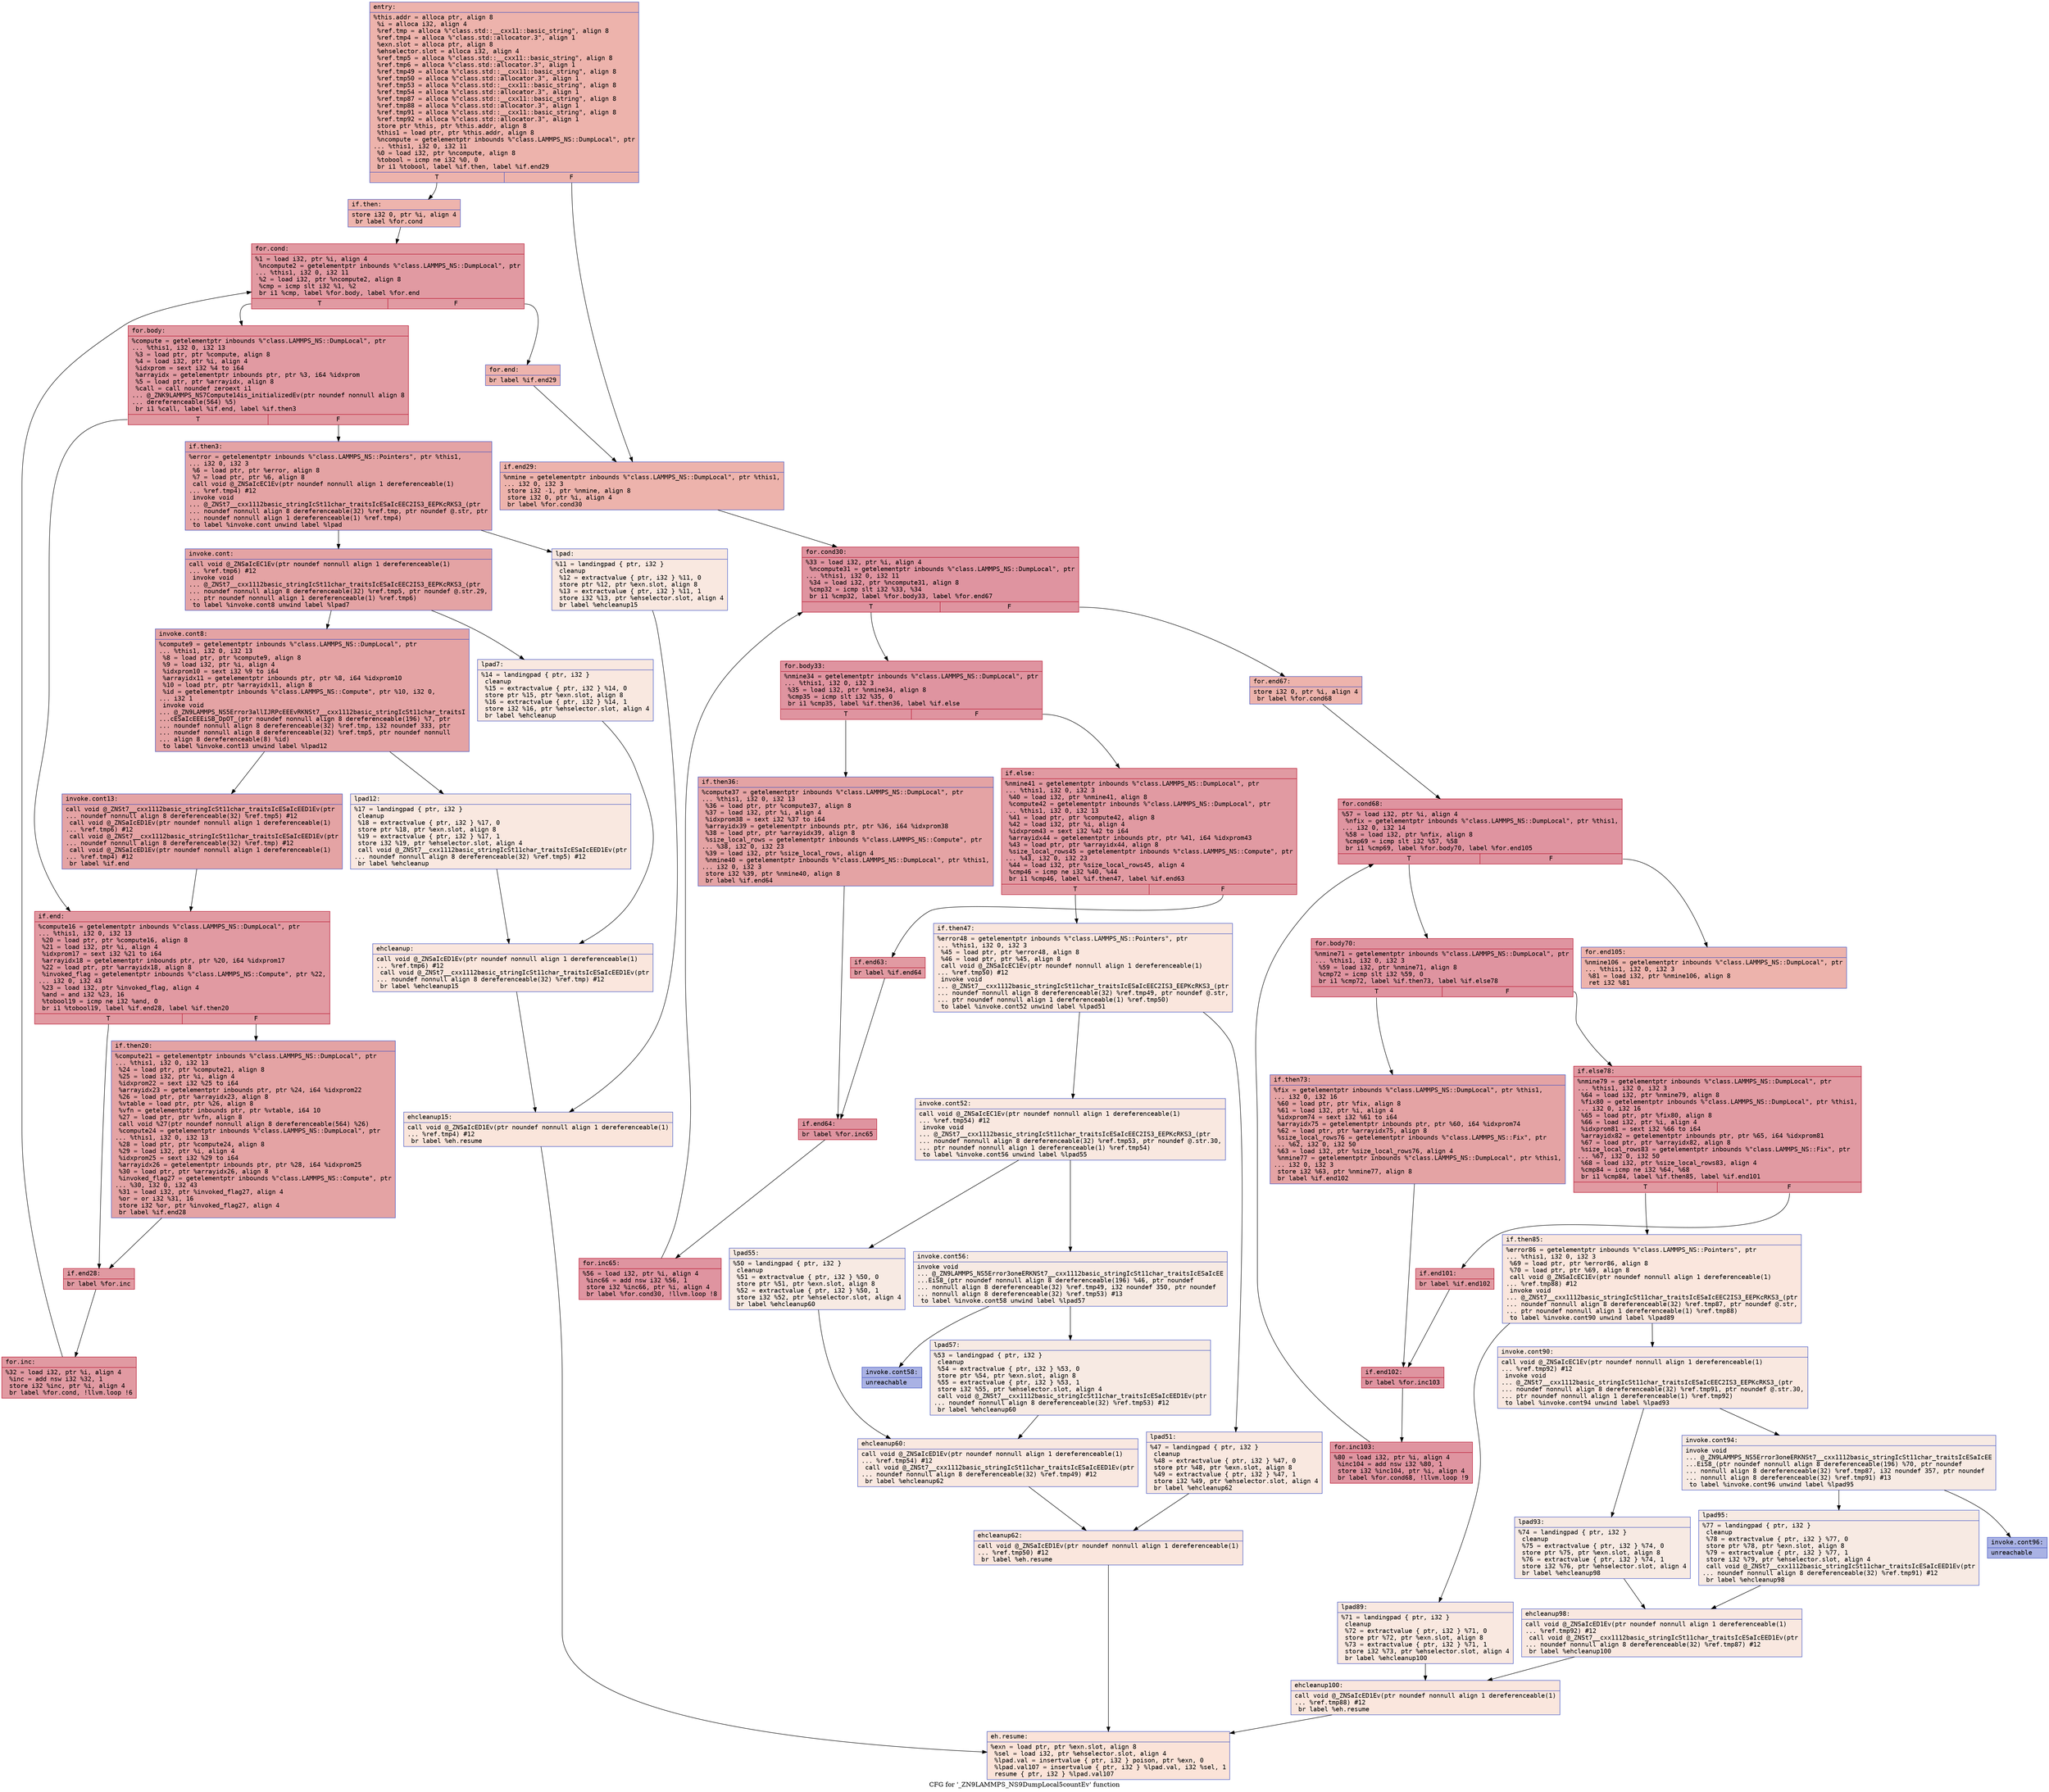 digraph "CFG for '_ZN9LAMMPS_NS9DumpLocal5countEv' function" {
	label="CFG for '_ZN9LAMMPS_NS9DumpLocal5countEv' function";

	Node0x55e11c5a1150 [shape=record,color="#3d50c3ff", style=filled, fillcolor="#d6524470" fontname="Courier",label="{entry:\l|  %this.addr = alloca ptr, align 8\l  %i = alloca i32, align 4\l  %ref.tmp = alloca %\"class.std::__cxx11::basic_string\", align 8\l  %ref.tmp4 = alloca %\"class.std::allocator.3\", align 1\l  %exn.slot = alloca ptr, align 8\l  %ehselector.slot = alloca i32, align 4\l  %ref.tmp5 = alloca %\"class.std::__cxx11::basic_string\", align 8\l  %ref.tmp6 = alloca %\"class.std::allocator.3\", align 1\l  %ref.tmp49 = alloca %\"class.std::__cxx11::basic_string\", align 8\l  %ref.tmp50 = alloca %\"class.std::allocator.3\", align 1\l  %ref.tmp53 = alloca %\"class.std::__cxx11::basic_string\", align 8\l  %ref.tmp54 = alloca %\"class.std::allocator.3\", align 1\l  %ref.tmp87 = alloca %\"class.std::__cxx11::basic_string\", align 8\l  %ref.tmp88 = alloca %\"class.std::allocator.3\", align 1\l  %ref.tmp91 = alloca %\"class.std::__cxx11::basic_string\", align 8\l  %ref.tmp92 = alloca %\"class.std::allocator.3\", align 1\l  store ptr %this, ptr %this.addr, align 8\l  %this1 = load ptr, ptr %this.addr, align 8\l  %ncompute = getelementptr inbounds %\"class.LAMMPS_NS::DumpLocal\", ptr\l... %this1, i32 0, i32 11\l  %0 = load i32, ptr %ncompute, align 8\l  %tobool = icmp ne i32 %0, 0\l  br i1 %tobool, label %if.then, label %if.end29\l|{<s0>T|<s1>F}}"];
	Node0x55e11c5a1150:s0 -> Node0x55e11c5ac270[tooltip="entry -> if.then\nProbability 62.50%" ];
	Node0x55e11c5a1150:s1 -> Node0x55e11c5ac2e0[tooltip="entry -> if.end29\nProbability 37.50%" ];
	Node0x55e11c5ac270 [shape=record,color="#3d50c3ff", style=filled, fillcolor="#d8564670" fontname="Courier",label="{if.then:\l|  store i32 0, ptr %i, align 4\l  br label %for.cond\l}"];
	Node0x55e11c5ac270 -> Node0x55e11c5ac4b0[tooltip="if.then -> for.cond\nProbability 100.00%" ];
	Node0x55e11c5ac4b0 [shape=record,color="#b70d28ff", style=filled, fillcolor="#bb1b2c70" fontname="Courier",label="{for.cond:\l|  %1 = load i32, ptr %i, align 4\l  %ncompute2 = getelementptr inbounds %\"class.LAMMPS_NS::DumpLocal\", ptr\l... %this1, i32 0, i32 11\l  %2 = load i32, ptr %ncompute2, align 8\l  %cmp = icmp slt i32 %1, %2\l  br i1 %cmp, label %for.body, label %for.end\l|{<s0>T|<s1>F}}"];
	Node0x55e11c5ac4b0:s0 -> Node0x55e11c5abbd0[tooltip="for.cond -> for.body\nProbability 96.88%" ];
	Node0x55e11c5ac4b0:s1 -> Node0x55e11c5aca60[tooltip="for.cond -> for.end\nProbability 3.12%" ];
	Node0x55e11c5abbd0 [shape=record,color="#b70d28ff", style=filled, fillcolor="#bb1b2c70" fontname="Courier",label="{for.body:\l|  %compute = getelementptr inbounds %\"class.LAMMPS_NS::DumpLocal\", ptr\l... %this1, i32 0, i32 13\l  %3 = load ptr, ptr %compute, align 8\l  %4 = load i32, ptr %i, align 4\l  %idxprom = sext i32 %4 to i64\l  %arrayidx = getelementptr inbounds ptr, ptr %3, i64 %idxprom\l  %5 = load ptr, ptr %arrayidx, align 8\l  %call = call noundef zeroext i1\l... @_ZNK9LAMMPS_NS7Compute14is_initializedEv(ptr noundef nonnull align 8\l... dereferenceable(564) %5)\l  br i1 %call, label %if.end, label %if.then3\l|{<s0>T|<s1>F}}"];
	Node0x55e11c5abbd0:s0 -> Node0x55e11c5ad190[tooltip="for.body -> if.end\nProbability 50.00%" ];
	Node0x55e11c5abbd0:s1 -> Node0x55e11c5ad260[tooltip="for.body -> if.then3\nProbability 50.00%" ];
	Node0x55e11c5ad260 [shape=record,color="#3d50c3ff", style=filled, fillcolor="#c32e3170" fontname="Courier",label="{if.then3:\l|  %error = getelementptr inbounds %\"class.LAMMPS_NS::Pointers\", ptr %this1,\l... i32 0, i32 3\l  %6 = load ptr, ptr %error, align 8\l  %7 = load ptr, ptr %6, align 8\l  call void @_ZNSaIcEC1Ev(ptr noundef nonnull align 1 dereferenceable(1)\l... %ref.tmp4) #12\l  invoke void\l... @_ZNSt7__cxx1112basic_stringIcSt11char_traitsIcESaIcEEC2IS3_EEPKcRKS3_(ptr\l... noundef nonnull align 8 dereferenceable(32) %ref.tmp, ptr noundef @.str, ptr\l... noundef nonnull align 1 dereferenceable(1) %ref.tmp4)\l          to label %invoke.cont unwind label %lpad\l}"];
	Node0x55e11c5ad260 -> Node0x55e11c5ad750[tooltip="if.then3 -> invoke.cont\nProbability 100.00%" ];
	Node0x55e11c5ad260 -> Node0x55e11c5ad7d0[tooltip="if.then3 -> lpad\nProbability 0.00%" ];
	Node0x55e11c5ad750 [shape=record,color="#3d50c3ff", style=filled, fillcolor="#c32e3170" fontname="Courier",label="{invoke.cont:\l|  call void @_ZNSaIcEC1Ev(ptr noundef nonnull align 1 dereferenceable(1)\l... %ref.tmp6) #12\l  invoke void\l... @_ZNSt7__cxx1112basic_stringIcSt11char_traitsIcESaIcEEC2IS3_EEPKcRKS3_(ptr\l... noundef nonnull align 8 dereferenceable(32) %ref.tmp5, ptr noundef @.str.29,\l... ptr noundef nonnull align 1 dereferenceable(1) %ref.tmp6)\l          to label %invoke.cont8 unwind label %lpad7\l}"];
	Node0x55e11c5ad750 -> Node0x55e11c5adb50[tooltip="invoke.cont -> invoke.cont8\nProbability 100.00%" ];
	Node0x55e11c5ad750 -> Node0x55e11c5adba0[tooltip="invoke.cont -> lpad7\nProbability 0.00%" ];
	Node0x55e11c5adb50 [shape=record,color="#3d50c3ff", style=filled, fillcolor="#c32e3170" fontname="Courier",label="{invoke.cont8:\l|  %compute9 = getelementptr inbounds %\"class.LAMMPS_NS::DumpLocal\", ptr\l... %this1, i32 0, i32 13\l  %8 = load ptr, ptr %compute9, align 8\l  %9 = load i32, ptr %i, align 4\l  %idxprom10 = sext i32 %9 to i64\l  %arrayidx11 = getelementptr inbounds ptr, ptr %8, i64 %idxprom10\l  %10 = load ptr, ptr %arrayidx11, align 8\l  %id = getelementptr inbounds %\"class.LAMMPS_NS::Compute\", ptr %10, i32 0,\l... i32 1\l  invoke void\l... @_ZN9LAMMPS_NS5Error3allIJRPcEEEvRKNSt7__cxx1112basic_stringIcSt11char_traitsI\l...cESaIcEEEiSB_DpOT_(ptr noundef nonnull align 8 dereferenceable(196) %7, ptr\l... noundef nonnull align 8 dereferenceable(32) %ref.tmp, i32 noundef 333, ptr\l... noundef nonnull align 8 dereferenceable(32) %ref.tmp5, ptr noundef nonnull\l... align 8 dereferenceable(8) %id)\l          to label %invoke.cont13 unwind label %lpad12\l}"];
	Node0x55e11c5adb50 -> Node0x55e11c5adb00[tooltip="invoke.cont8 -> invoke.cont13\nProbability 100.00%" ];
	Node0x55e11c5adb50 -> Node0x55e11c5ae370[tooltip="invoke.cont8 -> lpad12\nProbability 0.00%" ];
	Node0x55e11c5adb00 [shape=record,color="#3d50c3ff", style=filled, fillcolor="#c32e3170" fontname="Courier",label="{invoke.cont13:\l|  call void @_ZNSt7__cxx1112basic_stringIcSt11char_traitsIcESaIcEED1Ev(ptr\l... noundef nonnull align 8 dereferenceable(32) %ref.tmp5) #12\l  call void @_ZNSaIcED1Ev(ptr noundef nonnull align 1 dereferenceable(1)\l... %ref.tmp6) #12\l  call void @_ZNSt7__cxx1112basic_stringIcSt11char_traitsIcESaIcEED1Ev(ptr\l... noundef nonnull align 8 dereferenceable(32) %ref.tmp) #12\l  call void @_ZNSaIcED1Ev(ptr noundef nonnull align 1 dereferenceable(1)\l... %ref.tmp4) #12\l  br label %if.end\l}"];
	Node0x55e11c5adb00 -> Node0x55e11c5ad190[tooltip="invoke.cont13 -> if.end\nProbability 100.00%" ];
	Node0x55e11c5ad7d0 [shape=record,color="#3d50c3ff", style=filled, fillcolor="#f1ccb870" fontname="Courier",label="{lpad:\l|  %11 = landingpad \{ ptr, i32 \}\l          cleanup\l  %12 = extractvalue \{ ptr, i32 \} %11, 0\l  store ptr %12, ptr %exn.slot, align 8\l  %13 = extractvalue \{ ptr, i32 \} %11, 1\l  store i32 %13, ptr %ehselector.slot, align 4\l  br label %ehcleanup15\l}"];
	Node0x55e11c5ad7d0 -> Node0x55e11c5aed30[tooltip="lpad -> ehcleanup15\nProbability 100.00%" ];
	Node0x55e11c5adba0 [shape=record,color="#3d50c3ff", style=filled, fillcolor="#f1ccb870" fontname="Courier",label="{lpad7:\l|  %14 = landingpad \{ ptr, i32 \}\l          cleanup\l  %15 = extractvalue \{ ptr, i32 \} %14, 0\l  store ptr %15, ptr %exn.slot, align 8\l  %16 = extractvalue \{ ptr, i32 \} %14, 1\l  store i32 %16, ptr %ehselector.slot, align 4\l  br label %ehcleanup\l}"];
	Node0x55e11c5adba0 -> Node0x55e11c5af030[tooltip="lpad7 -> ehcleanup\nProbability 100.00%" ];
	Node0x55e11c5ae370 [shape=record,color="#3d50c3ff", style=filled, fillcolor="#f1ccb870" fontname="Courier",label="{lpad12:\l|  %17 = landingpad \{ ptr, i32 \}\l          cleanup\l  %18 = extractvalue \{ ptr, i32 \} %17, 0\l  store ptr %18, ptr %exn.slot, align 8\l  %19 = extractvalue \{ ptr, i32 \} %17, 1\l  store i32 %19, ptr %ehselector.slot, align 4\l  call void @_ZNSt7__cxx1112basic_stringIcSt11char_traitsIcESaIcEED1Ev(ptr\l... noundef nonnull align 8 dereferenceable(32) %ref.tmp5) #12\l  br label %ehcleanup\l}"];
	Node0x55e11c5ae370 -> Node0x55e11c5af030[tooltip="lpad12 -> ehcleanup\nProbability 100.00%" ];
	Node0x55e11c5af030 [shape=record,color="#3d50c3ff", style=filled, fillcolor="#f3c7b170" fontname="Courier",label="{ehcleanup:\l|  call void @_ZNSaIcED1Ev(ptr noundef nonnull align 1 dereferenceable(1)\l... %ref.tmp6) #12\l  call void @_ZNSt7__cxx1112basic_stringIcSt11char_traitsIcESaIcEED1Ev(ptr\l... noundef nonnull align 8 dereferenceable(32) %ref.tmp) #12\l  br label %ehcleanup15\l}"];
	Node0x55e11c5af030 -> Node0x55e11c5aed30[tooltip="ehcleanup -> ehcleanup15\nProbability 100.00%" ];
	Node0x55e11c5aed30 [shape=record,color="#3d50c3ff", style=filled, fillcolor="#f4c5ad70" fontname="Courier",label="{ehcleanup15:\l|  call void @_ZNSaIcED1Ev(ptr noundef nonnull align 1 dereferenceable(1)\l... %ref.tmp4) #12\l  br label %eh.resume\l}"];
	Node0x55e11c5aed30 -> Node0x55e11c5af940[tooltip="ehcleanup15 -> eh.resume\nProbability 100.00%" ];
	Node0x55e11c5ad190 [shape=record,color="#b70d28ff", style=filled, fillcolor="#bb1b2c70" fontname="Courier",label="{if.end:\l|  %compute16 = getelementptr inbounds %\"class.LAMMPS_NS::DumpLocal\", ptr\l... %this1, i32 0, i32 13\l  %20 = load ptr, ptr %compute16, align 8\l  %21 = load i32, ptr %i, align 4\l  %idxprom17 = sext i32 %21 to i64\l  %arrayidx18 = getelementptr inbounds ptr, ptr %20, i64 %idxprom17\l  %22 = load ptr, ptr %arrayidx18, align 8\l  %invoked_flag = getelementptr inbounds %\"class.LAMMPS_NS::Compute\", ptr %22,\l... i32 0, i32 43\l  %23 = load i32, ptr %invoked_flag, align 4\l  %and = and i32 %23, 16\l  %tobool19 = icmp ne i32 %and, 0\l  br i1 %tobool19, label %if.end28, label %if.then20\l|{<s0>T|<s1>F}}"];
	Node0x55e11c5ad190:s0 -> Node0x55e11c5b03d0[tooltip="if.end -> if.end28\nProbability 50.00%" ];
	Node0x55e11c5ad190:s1 -> Node0x55e11c5b0450[tooltip="if.end -> if.then20\nProbability 50.00%" ];
	Node0x55e11c5b0450 [shape=record,color="#3d50c3ff", style=filled, fillcolor="#c32e3170" fontname="Courier",label="{if.then20:\l|  %compute21 = getelementptr inbounds %\"class.LAMMPS_NS::DumpLocal\", ptr\l... %this1, i32 0, i32 13\l  %24 = load ptr, ptr %compute21, align 8\l  %25 = load i32, ptr %i, align 4\l  %idxprom22 = sext i32 %25 to i64\l  %arrayidx23 = getelementptr inbounds ptr, ptr %24, i64 %idxprom22\l  %26 = load ptr, ptr %arrayidx23, align 8\l  %vtable = load ptr, ptr %26, align 8\l  %vfn = getelementptr inbounds ptr, ptr %vtable, i64 10\l  %27 = load ptr, ptr %vfn, align 8\l  call void %27(ptr noundef nonnull align 8 dereferenceable(564) %26)\l  %compute24 = getelementptr inbounds %\"class.LAMMPS_NS::DumpLocal\", ptr\l... %this1, i32 0, i32 13\l  %28 = load ptr, ptr %compute24, align 8\l  %29 = load i32, ptr %i, align 4\l  %idxprom25 = sext i32 %29 to i64\l  %arrayidx26 = getelementptr inbounds ptr, ptr %28, i64 %idxprom25\l  %30 = load ptr, ptr %arrayidx26, align 8\l  %invoked_flag27 = getelementptr inbounds %\"class.LAMMPS_NS::Compute\", ptr\l... %30, i32 0, i32 43\l  %31 = load i32, ptr %invoked_flag27, align 4\l  %or = or i32 %31, 16\l  store i32 %or, ptr %invoked_flag27, align 4\l  br label %if.end28\l}"];
	Node0x55e11c5b0450 -> Node0x55e11c5b03d0[tooltip="if.then20 -> if.end28\nProbability 100.00%" ];
	Node0x55e11c5b03d0 [shape=record,color="#b70d28ff", style=filled, fillcolor="#bb1b2c70" fontname="Courier",label="{if.end28:\l|  br label %for.inc\l}"];
	Node0x55e11c5b03d0 -> Node0x55e11c5b1340[tooltip="if.end28 -> for.inc\nProbability 100.00%" ];
	Node0x55e11c5b1340 [shape=record,color="#b70d28ff", style=filled, fillcolor="#bb1b2c70" fontname="Courier",label="{for.inc:\l|  %32 = load i32, ptr %i, align 4\l  %inc = add nsw i32 %32, 1\l  store i32 %inc, ptr %i, align 4\l  br label %for.cond, !llvm.loop !6\l}"];
	Node0x55e11c5b1340 -> Node0x55e11c5ac4b0[tooltip="for.inc -> for.cond\nProbability 100.00%" ];
	Node0x55e11c5aca60 [shape=record,color="#3d50c3ff", style=filled, fillcolor="#d8564670" fontname="Courier",label="{for.end:\l|  br label %if.end29\l}"];
	Node0x55e11c5aca60 -> Node0x55e11c5ac2e0[tooltip="for.end -> if.end29\nProbability 100.00%" ];
	Node0x55e11c5ac2e0 [shape=record,color="#3d50c3ff", style=filled, fillcolor="#d6524470" fontname="Courier",label="{if.end29:\l|  %nmine = getelementptr inbounds %\"class.LAMMPS_NS::DumpLocal\", ptr %this1,\l... i32 0, i32 3\l  store i32 -1, ptr %nmine, align 8\l  store i32 0, ptr %i, align 4\l  br label %for.cond30\l}"];
	Node0x55e11c5ac2e0 -> Node0x55e11c5b1a00[tooltip="if.end29 -> for.cond30\nProbability 100.00%" ];
	Node0x55e11c5b1a00 [shape=record,color="#b70d28ff", style=filled, fillcolor="#b70d2870" fontname="Courier",label="{for.cond30:\l|  %33 = load i32, ptr %i, align 4\l  %ncompute31 = getelementptr inbounds %\"class.LAMMPS_NS::DumpLocal\", ptr\l... %this1, i32 0, i32 11\l  %34 = load i32, ptr %ncompute31, align 8\l  %cmp32 = icmp slt i32 %33, %34\l  br i1 %cmp32, label %for.body33, label %for.end67\l|{<s0>T|<s1>F}}"];
	Node0x55e11c5b1a00:s0 -> Node0x55e11c5b1d90[tooltip="for.cond30 -> for.body33\nProbability 96.88%" ];
	Node0x55e11c5b1a00:s1 -> Node0x55e11c5b1e10[tooltip="for.cond30 -> for.end67\nProbability 3.12%" ];
	Node0x55e11c5b1d90 [shape=record,color="#b70d28ff", style=filled, fillcolor="#b70d2870" fontname="Courier",label="{for.body33:\l|  %nmine34 = getelementptr inbounds %\"class.LAMMPS_NS::DumpLocal\", ptr\l... %this1, i32 0, i32 3\l  %35 = load i32, ptr %nmine34, align 8\l  %cmp35 = icmp slt i32 %35, 0\l  br i1 %cmp35, label %if.then36, label %if.else\l|{<s0>T|<s1>F}}"];
	Node0x55e11c5b1d90:s0 -> Node0x55e11c5b2150[tooltip="for.body33 -> if.then36\nProbability 37.50%" ];
	Node0x55e11c5b1d90:s1 -> Node0x55e11c5b21d0[tooltip="for.body33 -> if.else\nProbability 62.50%" ];
	Node0x55e11c5b2150 [shape=record,color="#3d50c3ff", style=filled, fillcolor="#c32e3170" fontname="Courier",label="{if.then36:\l|  %compute37 = getelementptr inbounds %\"class.LAMMPS_NS::DumpLocal\", ptr\l... %this1, i32 0, i32 13\l  %36 = load ptr, ptr %compute37, align 8\l  %37 = load i32, ptr %i, align 4\l  %idxprom38 = sext i32 %37 to i64\l  %arrayidx39 = getelementptr inbounds ptr, ptr %36, i64 %idxprom38\l  %38 = load ptr, ptr %arrayidx39, align 8\l  %size_local_rows = getelementptr inbounds %\"class.LAMMPS_NS::Compute\", ptr\l... %38, i32 0, i32 23\l  %39 = load i32, ptr %size_local_rows, align 4\l  %nmine40 = getelementptr inbounds %\"class.LAMMPS_NS::DumpLocal\", ptr %this1,\l... i32 0, i32 3\l  store i32 %39, ptr %nmine40, align 8\l  br label %if.end64\l}"];
	Node0x55e11c5b2150 -> Node0x55e11c5b29f0[tooltip="if.then36 -> if.end64\nProbability 100.00%" ];
	Node0x55e11c5b21d0 [shape=record,color="#b70d28ff", style=filled, fillcolor="#bb1b2c70" fontname="Courier",label="{if.else:\l|  %nmine41 = getelementptr inbounds %\"class.LAMMPS_NS::DumpLocal\", ptr\l... %this1, i32 0, i32 3\l  %40 = load i32, ptr %nmine41, align 8\l  %compute42 = getelementptr inbounds %\"class.LAMMPS_NS::DumpLocal\", ptr\l... %this1, i32 0, i32 13\l  %41 = load ptr, ptr %compute42, align 8\l  %42 = load i32, ptr %i, align 4\l  %idxprom43 = sext i32 %42 to i64\l  %arrayidx44 = getelementptr inbounds ptr, ptr %41, i64 %idxprom43\l  %43 = load ptr, ptr %arrayidx44, align 8\l  %size_local_rows45 = getelementptr inbounds %\"class.LAMMPS_NS::Compute\", ptr\l... %43, i32 0, i32 23\l  %44 = load i32, ptr %size_local_rows45, align 4\l  %cmp46 = icmp ne i32 %40, %44\l  br i1 %cmp46, label %if.then47, label %if.end63\l|{<s0>T|<s1>F}}"];
	Node0x55e11c5b21d0:s0 -> Node0x55e11c5b32a0[tooltip="if.else -> if.then47\nProbability 0.00%" ];
	Node0x55e11c5b21d0:s1 -> Node0x55e11c5b32f0[tooltip="if.else -> if.end63\nProbability 100.00%" ];
	Node0x55e11c5b32a0 [shape=record,color="#3d50c3ff", style=filled, fillcolor="#f3c7b170" fontname="Courier",label="{if.then47:\l|  %error48 = getelementptr inbounds %\"class.LAMMPS_NS::Pointers\", ptr\l... %this1, i32 0, i32 3\l  %45 = load ptr, ptr %error48, align 8\l  %46 = load ptr, ptr %45, align 8\l  call void @_ZNSaIcEC1Ev(ptr noundef nonnull align 1 dereferenceable(1)\l... %ref.tmp50) #12\l  invoke void\l... @_ZNSt7__cxx1112basic_stringIcSt11char_traitsIcESaIcEEC2IS3_EEPKcRKS3_(ptr\l... noundef nonnull align 8 dereferenceable(32) %ref.tmp49, ptr noundef @.str,\l... ptr noundef nonnull align 1 dereferenceable(1) %ref.tmp50)\l          to label %invoke.cont52 unwind label %lpad51\l}"];
	Node0x55e11c5b32a0 -> Node0x55e11c5b3750[tooltip="if.then47 -> invoke.cont52\nProbability 50.00%" ];
	Node0x55e11c5b32a0 -> Node0x55e11c5b37a0[tooltip="if.then47 -> lpad51\nProbability 50.00%" ];
	Node0x55e11c5b3750 [shape=record,color="#3d50c3ff", style=filled, fillcolor="#f1ccb870" fontname="Courier",label="{invoke.cont52:\l|  call void @_ZNSaIcEC1Ev(ptr noundef nonnull align 1 dereferenceable(1)\l... %ref.tmp54) #12\l  invoke void\l... @_ZNSt7__cxx1112basic_stringIcSt11char_traitsIcESaIcEEC2IS3_EEPKcRKS3_(ptr\l... noundef nonnull align 8 dereferenceable(32) %ref.tmp53, ptr noundef @.str.30,\l... ptr noundef nonnull align 1 dereferenceable(1) %ref.tmp54)\l          to label %invoke.cont56 unwind label %lpad55\l}"];
	Node0x55e11c5b3750 -> Node0x55e11c5b3b20[tooltip="invoke.cont52 -> invoke.cont56\nProbability 50.00%" ];
	Node0x55e11c5b3750 -> Node0x55e11c5b3b70[tooltip="invoke.cont52 -> lpad55\nProbability 50.00%" ];
	Node0x55e11c5b3b20 [shape=record,color="#3d50c3ff", style=filled, fillcolor="#eed0c070" fontname="Courier",label="{invoke.cont56:\l|  invoke void\l... @_ZN9LAMMPS_NS5Error3oneERKNSt7__cxx1112basic_stringIcSt11char_traitsIcESaIcEE\l...EiS8_(ptr noundef nonnull align 8 dereferenceable(196) %46, ptr noundef\l... nonnull align 8 dereferenceable(32) %ref.tmp49, i32 noundef 350, ptr noundef\l... nonnull align 8 dereferenceable(32) %ref.tmp53) #13\l          to label %invoke.cont58 unwind label %lpad57\l}"];
	Node0x55e11c5b3b20 -> Node0x55e11c5b3ad0[tooltip="invoke.cont56 -> invoke.cont58\nProbability 0.00%" ];
	Node0x55e11c5b3b20 -> Node0x55e11c5afdc0[tooltip="invoke.cont56 -> lpad57\nProbability 100.00%" ];
	Node0x55e11c5b3ad0 [shape=record,color="#3d50c3ff", style=filled, fillcolor="#3d50c370" fontname="Courier",label="{invoke.cont58:\l|  unreachable\l}"];
	Node0x55e11c5b37a0 [shape=record,color="#3d50c3ff", style=filled, fillcolor="#f1ccb870" fontname="Courier",label="{lpad51:\l|  %47 = landingpad \{ ptr, i32 \}\l          cleanup\l  %48 = extractvalue \{ ptr, i32 \} %47, 0\l  store ptr %48, ptr %exn.slot, align 8\l  %49 = extractvalue \{ ptr, i32 \} %47, 1\l  store i32 %49, ptr %ehselector.slot, align 4\l  br label %ehcleanup62\l}"];
	Node0x55e11c5b37a0 -> Node0x55e11c5b00c0[tooltip="lpad51 -> ehcleanup62\nProbability 100.00%" ];
	Node0x55e11c5b3b70 [shape=record,color="#3d50c3ff", style=filled, fillcolor="#eed0c070" fontname="Courier",label="{lpad55:\l|  %50 = landingpad \{ ptr, i32 \}\l          cleanup\l  %51 = extractvalue \{ ptr, i32 \} %50, 0\l  store ptr %51, ptr %exn.slot, align 8\l  %52 = extractvalue \{ ptr, i32 \} %50, 1\l  store i32 %52, ptr %ehselector.slot, align 4\l  br label %ehcleanup60\l}"];
	Node0x55e11c5b3b70 -> Node0x55e11c5b5690[tooltip="lpad55 -> ehcleanup60\nProbability 100.00%" ];
	Node0x55e11c5afdc0 [shape=record,color="#3d50c3ff", style=filled, fillcolor="#eed0c070" fontname="Courier",label="{lpad57:\l|  %53 = landingpad \{ ptr, i32 \}\l          cleanup\l  %54 = extractvalue \{ ptr, i32 \} %53, 0\l  store ptr %54, ptr %exn.slot, align 8\l  %55 = extractvalue \{ ptr, i32 \} %53, 1\l  store i32 %55, ptr %ehselector.slot, align 4\l  call void @_ZNSt7__cxx1112basic_stringIcSt11char_traitsIcESaIcEED1Ev(ptr\l... noundef nonnull align 8 dereferenceable(32) %ref.tmp53) #12\l  br label %ehcleanup60\l}"];
	Node0x55e11c5afdc0 -> Node0x55e11c5b5690[tooltip="lpad57 -> ehcleanup60\nProbability 100.00%" ];
	Node0x55e11c5b5690 [shape=record,color="#3d50c3ff", style=filled, fillcolor="#f1ccb870" fontname="Courier",label="{ehcleanup60:\l|  call void @_ZNSaIcED1Ev(ptr noundef nonnull align 1 dereferenceable(1)\l... %ref.tmp54) #12\l  call void @_ZNSt7__cxx1112basic_stringIcSt11char_traitsIcESaIcEED1Ev(ptr\l... noundef nonnull align 8 dereferenceable(32) %ref.tmp49) #12\l  br label %ehcleanup62\l}"];
	Node0x55e11c5b5690 -> Node0x55e11c5b00c0[tooltip="ehcleanup60 -> ehcleanup62\nProbability 100.00%" ];
	Node0x55e11c5b00c0 [shape=record,color="#3d50c3ff", style=filled, fillcolor="#f3c7b170" fontname="Courier",label="{ehcleanup62:\l|  call void @_ZNSaIcED1Ev(ptr noundef nonnull align 1 dereferenceable(1)\l... %ref.tmp50) #12\l  br label %eh.resume\l}"];
	Node0x55e11c5b00c0 -> Node0x55e11c5af940[tooltip="ehcleanup62 -> eh.resume\nProbability 100.00%" ];
	Node0x55e11c5b32f0 [shape=record,color="#b70d28ff", style=filled, fillcolor="#bb1b2c70" fontname="Courier",label="{if.end63:\l|  br label %if.end64\l}"];
	Node0x55e11c5b32f0 -> Node0x55e11c5b29f0[tooltip="if.end63 -> if.end64\nProbability 100.00%" ];
	Node0x55e11c5b29f0 [shape=record,color="#b70d28ff", style=filled, fillcolor="#b70d2870" fontname="Courier",label="{if.end64:\l|  br label %for.inc65\l}"];
	Node0x55e11c5b29f0 -> Node0x55e11c5b6020[tooltip="if.end64 -> for.inc65\nProbability 100.00%" ];
	Node0x55e11c5b6020 [shape=record,color="#b70d28ff", style=filled, fillcolor="#b70d2870" fontname="Courier",label="{for.inc65:\l|  %56 = load i32, ptr %i, align 4\l  %inc66 = add nsw i32 %56, 1\l  store i32 %inc66, ptr %i, align 4\l  br label %for.cond30, !llvm.loop !8\l}"];
	Node0x55e11c5b6020 -> Node0x55e11c5b1a00[tooltip="for.inc65 -> for.cond30\nProbability 100.00%" ];
	Node0x55e11c5b1e10 [shape=record,color="#3d50c3ff", style=filled, fillcolor="#d6524470" fontname="Courier",label="{for.end67:\l|  store i32 0, ptr %i, align 4\l  br label %for.cond68\l}"];
	Node0x55e11c5b1e10 -> Node0x55e11c5b64f0[tooltip="for.end67 -> for.cond68\nProbability 100.00%" ];
	Node0x55e11c5b64f0 [shape=record,color="#b70d28ff", style=filled, fillcolor="#b70d2870" fontname="Courier",label="{for.cond68:\l|  %57 = load i32, ptr %i, align 4\l  %nfix = getelementptr inbounds %\"class.LAMMPS_NS::DumpLocal\", ptr %this1,\l... i32 0, i32 14\l  %58 = load i32, ptr %nfix, align 8\l  %cmp69 = icmp slt i32 %57, %58\l  br i1 %cmp69, label %for.body70, label %for.end105\l|{<s0>T|<s1>F}}"];
	Node0x55e11c5b64f0:s0 -> Node0x55e11c5b6870[tooltip="for.cond68 -> for.body70\nProbability 96.88%" ];
	Node0x55e11c5b64f0:s1 -> Node0x55e11c5b68f0[tooltip="for.cond68 -> for.end105\nProbability 3.12%" ];
	Node0x55e11c5b6870 [shape=record,color="#b70d28ff", style=filled, fillcolor="#b70d2870" fontname="Courier",label="{for.body70:\l|  %nmine71 = getelementptr inbounds %\"class.LAMMPS_NS::DumpLocal\", ptr\l... %this1, i32 0, i32 3\l  %59 = load i32, ptr %nmine71, align 8\l  %cmp72 = icmp slt i32 %59, 0\l  br i1 %cmp72, label %if.then73, label %if.else78\l|{<s0>T|<s1>F}}"];
	Node0x55e11c5b6870:s0 -> Node0x55e11c5b6c30[tooltip="for.body70 -> if.then73\nProbability 37.50%" ];
	Node0x55e11c5b6870:s1 -> Node0x55e11c5b6cb0[tooltip="for.body70 -> if.else78\nProbability 62.50%" ];
	Node0x55e11c5b6c30 [shape=record,color="#3d50c3ff", style=filled, fillcolor="#c32e3170" fontname="Courier",label="{if.then73:\l|  %fix = getelementptr inbounds %\"class.LAMMPS_NS::DumpLocal\", ptr %this1,\l... i32 0, i32 16\l  %60 = load ptr, ptr %fix, align 8\l  %61 = load i32, ptr %i, align 4\l  %idxprom74 = sext i32 %61 to i64\l  %arrayidx75 = getelementptr inbounds ptr, ptr %60, i64 %idxprom74\l  %62 = load ptr, ptr %arrayidx75, align 8\l  %size_local_rows76 = getelementptr inbounds %\"class.LAMMPS_NS::Fix\", ptr\l... %62, i32 0, i32 50\l  %63 = load i32, ptr %size_local_rows76, align 4\l  %nmine77 = getelementptr inbounds %\"class.LAMMPS_NS::DumpLocal\", ptr %this1,\l... i32 0, i32 3\l  store i32 %63, ptr %nmine77, align 8\l  br label %if.end102\l}"];
	Node0x55e11c5b6c30 -> Node0x55e11c5b7530[tooltip="if.then73 -> if.end102\nProbability 100.00%" ];
	Node0x55e11c5b6cb0 [shape=record,color="#b70d28ff", style=filled, fillcolor="#bb1b2c70" fontname="Courier",label="{if.else78:\l|  %nmine79 = getelementptr inbounds %\"class.LAMMPS_NS::DumpLocal\", ptr\l... %this1, i32 0, i32 3\l  %64 = load i32, ptr %nmine79, align 8\l  %fix80 = getelementptr inbounds %\"class.LAMMPS_NS::DumpLocal\", ptr %this1,\l... i32 0, i32 16\l  %65 = load ptr, ptr %fix80, align 8\l  %66 = load i32, ptr %i, align 4\l  %idxprom81 = sext i32 %66 to i64\l  %arrayidx82 = getelementptr inbounds ptr, ptr %65, i64 %idxprom81\l  %67 = load ptr, ptr %arrayidx82, align 8\l  %size_local_rows83 = getelementptr inbounds %\"class.LAMMPS_NS::Fix\", ptr\l... %67, i32 0, i32 50\l  %68 = load i32, ptr %size_local_rows83, align 4\l  %cmp84 = icmp ne i32 %64, %68\l  br i1 %cmp84, label %if.then85, label %if.end101\l|{<s0>T|<s1>F}}"];
	Node0x55e11c5b6cb0:s0 -> Node0x55e11c5b7d70[tooltip="if.else78 -> if.then85\nProbability 0.00%" ];
	Node0x55e11c5b6cb0:s1 -> Node0x55e11c5b7dc0[tooltip="if.else78 -> if.end101\nProbability 100.00%" ];
	Node0x55e11c5b7d70 [shape=record,color="#3d50c3ff", style=filled, fillcolor="#f3c7b170" fontname="Courier",label="{if.then85:\l|  %error86 = getelementptr inbounds %\"class.LAMMPS_NS::Pointers\", ptr\l... %this1, i32 0, i32 3\l  %69 = load ptr, ptr %error86, align 8\l  %70 = load ptr, ptr %69, align 8\l  call void @_ZNSaIcEC1Ev(ptr noundef nonnull align 1 dereferenceable(1)\l... %ref.tmp88) #12\l  invoke void\l... @_ZNSt7__cxx1112basic_stringIcSt11char_traitsIcESaIcEEC2IS3_EEPKcRKS3_(ptr\l... noundef nonnull align 8 dereferenceable(32) %ref.tmp87, ptr noundef @.str,\l... ptr noundef nonnull align 1 dereferenceable(1) %ref.tmp88)\l          to label %invoke.cont90 unwind label %lpad89\l}"];
	Node0x55e11c5b7d70 -> Node0x55e11c5b8220[tooltip="if.then85 -> invoke.cont90\nProbability 50.00%" ];
	Node0x55e11c5b7d70 -> Node0x55e11c5b8270[tooltip="if.then85 -> lpad89\nProbability 50.00%" ];
	Node0x55e11c5b8220 [shape=record,color="#3d50c3ff", style=filled, fillcolor="#f1ccb870" fontname="Courier",label="{invoke.cont90:\l|  call void @_ZNSaIcEC1Ev(ptr noundef nonnull align 1 dereferenceable(1)\l... %ref.tmp92) #12\l  invoke void\l... @_ZNSt7__cxx1112basic_stringIcSt11char_traitsIcESaIcEEC2IS3_EEPKcRKS3_(ptr\l... noundef nonnull align 8 dereferenceable(32) %ref.tmp91, ptr noundef @.str.30,\l... ptr noundef nonnull align 1 dereferenceable(1) %ref.tmp92)\l          to label %invoke.cont94 unwind label %lpad93\l}"];
	Node0x55e11c5b8220 -> Node0x55e11c5b8590[tooltip="invoke.cont90 -> invoke.cont94\nProbability 50.00%" ];
	Node0x55e11c5b8220 -> Node0x55e11c5b85e0[tooltip="invoke.cont90 -> lpad93\nProbability 50.00%" ];
	Node0x55e11c5b8590 [shape=record,color="#3d50c3ff", style=filled, fillcolor="#eed0c070" fontname="Courier",label="{invoke.cont94:\l|  invoke void\l... @_ZN9LAMMPS_NS5Error3oneERKNSt7__cxx1112basic_stringIcSt11char_traitsIcESaIcEE\l...EiS8_(ptr noundef nonnull align 8 dereferenceable(196) %70, ptr noundef\l... nonnull align 8 dereferenceable(32) %ref.tmp87, i32 noundef 357, ptr noundef\l... nonnull align 8 dereferenceable(32) %ref.tmp91) #13\l          to label %invoke.cont96 unwind label %lpad95\l}"];
	Node0x55e11c5b8590 -> Node0x55e11c5b8540[tooltip="invoke.cont94 -> invoke.cont96\nProbability 0.00%" ];
	Node0x55e11c5b8590 -> Node0x55e11c5b8900[tooltip="invoke.cont94 -> lpad95\nProbability 100.00%" ];
	Node0x55e11c5b8540 [shape=record,color="#3d50c3ff", style=filled, fillcolor="#3d50c370" fontname="Courier",label="{invoke.cont96:\l|  unreachable\l}"];
	Node0x55e11c5b8270 [shape=record,color="#3d50c3ff", style=filled, fillcolor="#f1ccb870" fontname="Courier",label="{lpad89:\l|  %71 = landingpad \{ ptr, i32 \}\l          cleanup\l  %72 = extractvalue \{ ptr, i32 \} %71, 0\l  store ptr %72, ptr %exn.slot, align 8\l  %73 = extractvalue \{ ptr, i32 \} %71, 1\l  store i32 %73, ptr %ehselector.slot, align 4\l  br label %ehcleanup100\l}"];
	Node0x55e11c5b8270 -> Node0x55e11c5b8ec0[tooltip="lpad89 -> ehcleanup100\nProbability 100.00%" ];
	Node0x55e11c5b85e0 [shape=record,color="#3d50c3ff", style=filled, fillcolor="#eed0c070" fontname="Courier",label="{lpad93:\l|  %74 = landingpad \{ ptr, i32 \}\l          cleanup\l  %75 = extractvalue \{ ptr, i32 \} %74, 0\l  store ptr %75, ptr %exn.slot, align 8\l  %76 = extractvalue \{ ptr, i32 \} %74, 1\l  store i32 %76, ptr %ehselector.slot, align 4\l  br label %ehcleanup98\l}"];
	Node0x55e11c5b85e0 -> Node0x55e11c5b9210[tooltip="lpad93 -> ehcleanup98\nProbability 100.00%" ];
	Node0x55e11c5b8900 [shape=record,color="#3d50c3ff", style=filled, fillcolor="#eed0c070" fontname="Courier",label="{lpad95:\l|  %77 = landingpad \{ ptr, i32 \}\l          cleanup\l  %78 = extractvalue \{ ptr, i32 \} %77, 0\l  store ptr %78, ptr %exn.slot, align 8\l  %79 = extractvalue \{ ptr, i32 \} %77, 1\l  store i32 %79, ptr %ehselector.slot, align 4\l  call void @_ZNSt7__cxx1112basic_stringIcSt11char_traitsIcESaIcEED1Ev(ptr\l... noundef nonnull align 8 dereferenceable(32) %ref.tmp91) #12\l  br label %ehcleanup98\l}"];
	Node0x55e11c5b8900 -> Node0x55e11c5b9210[tooltip="lpad95 -> ehcleanup98\nProbability 100.00%" ];
	Node0x55e11c5b9210 [shape=record,color="#3d50c3ff", style=filled, fillcolor="#f1ccb870" fontname="Courier",label="{ehcleanup98:\l|  call void @_ZNSaIcED1Ev(ptr noundef nonnull align 1 dereferenceable(1)\l... %ref.tmp92) #12\l  call void @_ZNSt7__cxx1112basic_stringIcSt11char_traitsIcESaIcEED1Ev(ptr\l... noundef nonnull align 8 dereferenceable(32) %ref.tmp87) #12\l  br label %ehcleanup100\l}"];
	Node0x55e11c5b9210 -> Node0x55e11c5b8ec0[tooltip="ehcleanup98 -> ehcleanup100\nProbability 100.00%" ];
	Node0x55e11c5b8ec0 [shape=record,color="#3d50c3ff", style=filled, fillcolor="#f3c7b170" fontname="Courier",label="{ehcleanup100:\l|  call void @_ZNSaIcED1Ev(ptr noundef nonnull align 1 dereferenceable(1)\l... %ref.tmp88) #12\l  br label %eh.resume\l}"];
	Node0x55e11c5b8ec0 -> Node0x55e11c5af940[tooltip="ehcleanup100 -> eh.resume\nProbability 100.00%" ];
	Node0x55e11c5b7dc0 [shape=record,color="#b70d28ff", style=filled, fillcolor="#bb1b2c70" fontname="Courier",label="{if.end101:\l|  br label %if.end102\l}"];
	Node0x55e11c5b7dc0 -> Node0x55e11c5b7530[tooltip="if.end101 -> if.end102\nProbability 100.00%" ];
	Node0x55e11c5b7530 [shape=record,color="#b70d28ff", style=filled, fillcolor="#b70d2870" fontname="Courier",label="{if.end102:\l|  br label %for.inc103\l}"];
	Node0x55e11c5b7530 -> Node0x55e11c5b9ba0[tooltip="if.end102 -> for.inc103\nProbability 100.00%" ];
	Node0x55e11c5b9ba0 [shape=record,color="#b70d28ff", style=filled, fillcolor="#b70d2870" fontname="Courier",label="{for.inc103:\l|  %80 = load i32, ptr %i, align 4\l  %inc104 = add nsw i32 %80, 1\l  store i32 %inc104, ptr %i, align 4\l  br label %for.cond68, !llvm.loop !9\l}"];
	Node0x55e11c5b9ba0 -> Node0x55e11c5b64f0[tooltip="for.inc103 -> for.cond68\nProbability 100.00%" ];
	Node0x55e11c5b68f0 [shape=record,color="#3d50c3ff", style=filled, fillcolor="#d6524470" fontname="Courier",label="{for.end105:\l|  %nmine106 = getelementptr inbounds %\"class.LAMMPS_NS::DumpLocal\", ptr\l... %this1, i32 0, i32 3\l  %81 = load i32, ptr %nmine106, align 8\l  ret i32 %81\l}"];
	Node0x55e11c5af940 [shape=record,color="#3d50c3ff", style=filled, fillcolor="#f6bfa670" fontname="Courier",label="{eh.resume:\l|  %exn = load ptr, ptr %exn.slot, align 8\l  %sel = load i32, ptr %ehselector.slot, align 4\l  %lpad.val = insertvalue \{ ptr, i32 \} poison, ptr %exn, 0\l  %lpad.val107 = insertvalue \{ ptr, i32 \} %lpad.val, i32 %sel, 1\l  resume \{ ptr, i32 \} %lpad.val107\l}"];
}
